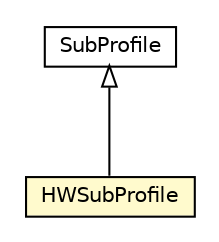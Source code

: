 #!/usr/local/bin/dot
#
# Class diagram 
# Generated by UMLGraph version R5_6-24-gf6e263 (http://www.umlgraph.org/)
#

digraph G {
	edge [fontname="Helvetica",fontsize=10,labelfontname="Helvetica",labelfontsize=10];
	node [fontname="Helvetica",fontsize=10,shape=plaintext];
	nodesep=0.25;
	ranksep=0.5;
	// org.universAAL.ontology.profile.SubProfile
	c4359088 [label=<<table title="org.universAAL.ontology.profile.SubProfile" border="0" cellborder="1" cellspacing="0" cellpadding="2" port="p" href="./SubProfile.html">
		<tr><td><table border="0" cellspacing="0" cellpadding="1">
<tr><td align="center" balign="center"> SubProfile </td></tr>
		</table></td></tr>
		</table>>, URL="./SubProfile.html", fontname="Helvetica", fontcolor="black", fontsize=10.0];
	// org.universAAL.ontology.profile.HWSubProfile
	c4359099 [label=<<table title="org.universAAL.ontology.profile.HWSubProfile" border="0" cellborder="1" cellspacing="0" cellpadding="2" port="p" bgcolor="lemonChiffon" href="./HWSubProfile.html">
		<tr><td><table border="0" cellspacing="0" cellpadding="1">
<tr><td align="center" balign="center"> HWSubProfile </td></tr>
		</table></td></tr>
		</table>>, URL="./HWSubProfile.html", fontname="Helvetica", fontcolor="black", fontsize=10.0];
	//org.universAAL.ontology.profile.HWSubProfile extends org.universAAL.ontology.profile.SubProfile
	c4359088:p -> c4359099:p [dir=back,arrowtail=empty];
}

